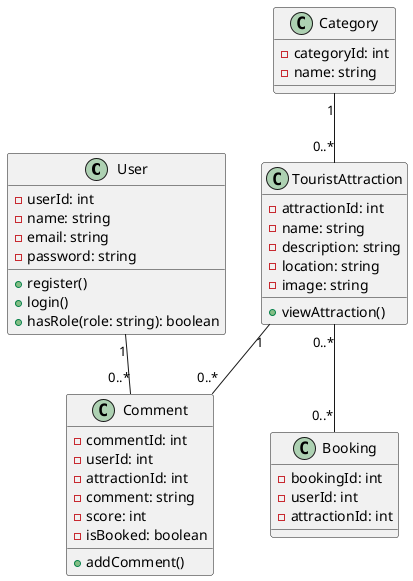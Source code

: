 @startuml
class User {
    - userId: int
    - name: string
    - email: string
    - password: string
    + register()
    + login()
    + hasRole(role: string): boolean
}

class TouristAttraction {
    - attractionId: int
    - name: string
    - description: string
    - location: string
    - image: string
    + viewAttraction()
}

class Category {
    - categoryId: int
    - name: string
}

class Booking {
    - bookingId: int
    - userId: int
    - attractionId: int
}

class Comment {
    - commentId: int
    - userId: int
    - attractionId: int
    - comment: string
    - score: int
    - isBooked: boolean
    + addComment()
}


User "1" -- "0..*" Comment
TouristAttraction "1" -- "0..*" Comment
TouristAttraction "0..*" -- "0..*" Booking
Category "1" -- "0..*" TouristAttraction
@enduml
